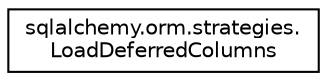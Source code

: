 digraph "Graphical Class Hierarchy"
{
 // LATEX_PDF_SIZE
  edge [fontname="Helvetica",fontsize="10",labelfontname="Helvetica",labelfontsize="10"];
  node [fontname="Helvetica",fontsize="10",shape=record];
  rankdir="LR";
  Node0 [label="sqlalchemy.orm.strategies.\lLoadDeferredColumns",height=0.2,width=0.4,color="black", fillcolor="white", style="filled",URL="$classsqlalchemy_1_1orm_1_1strategies_1_1LoadDeferredColumns.html",tooltip=" "];
}
